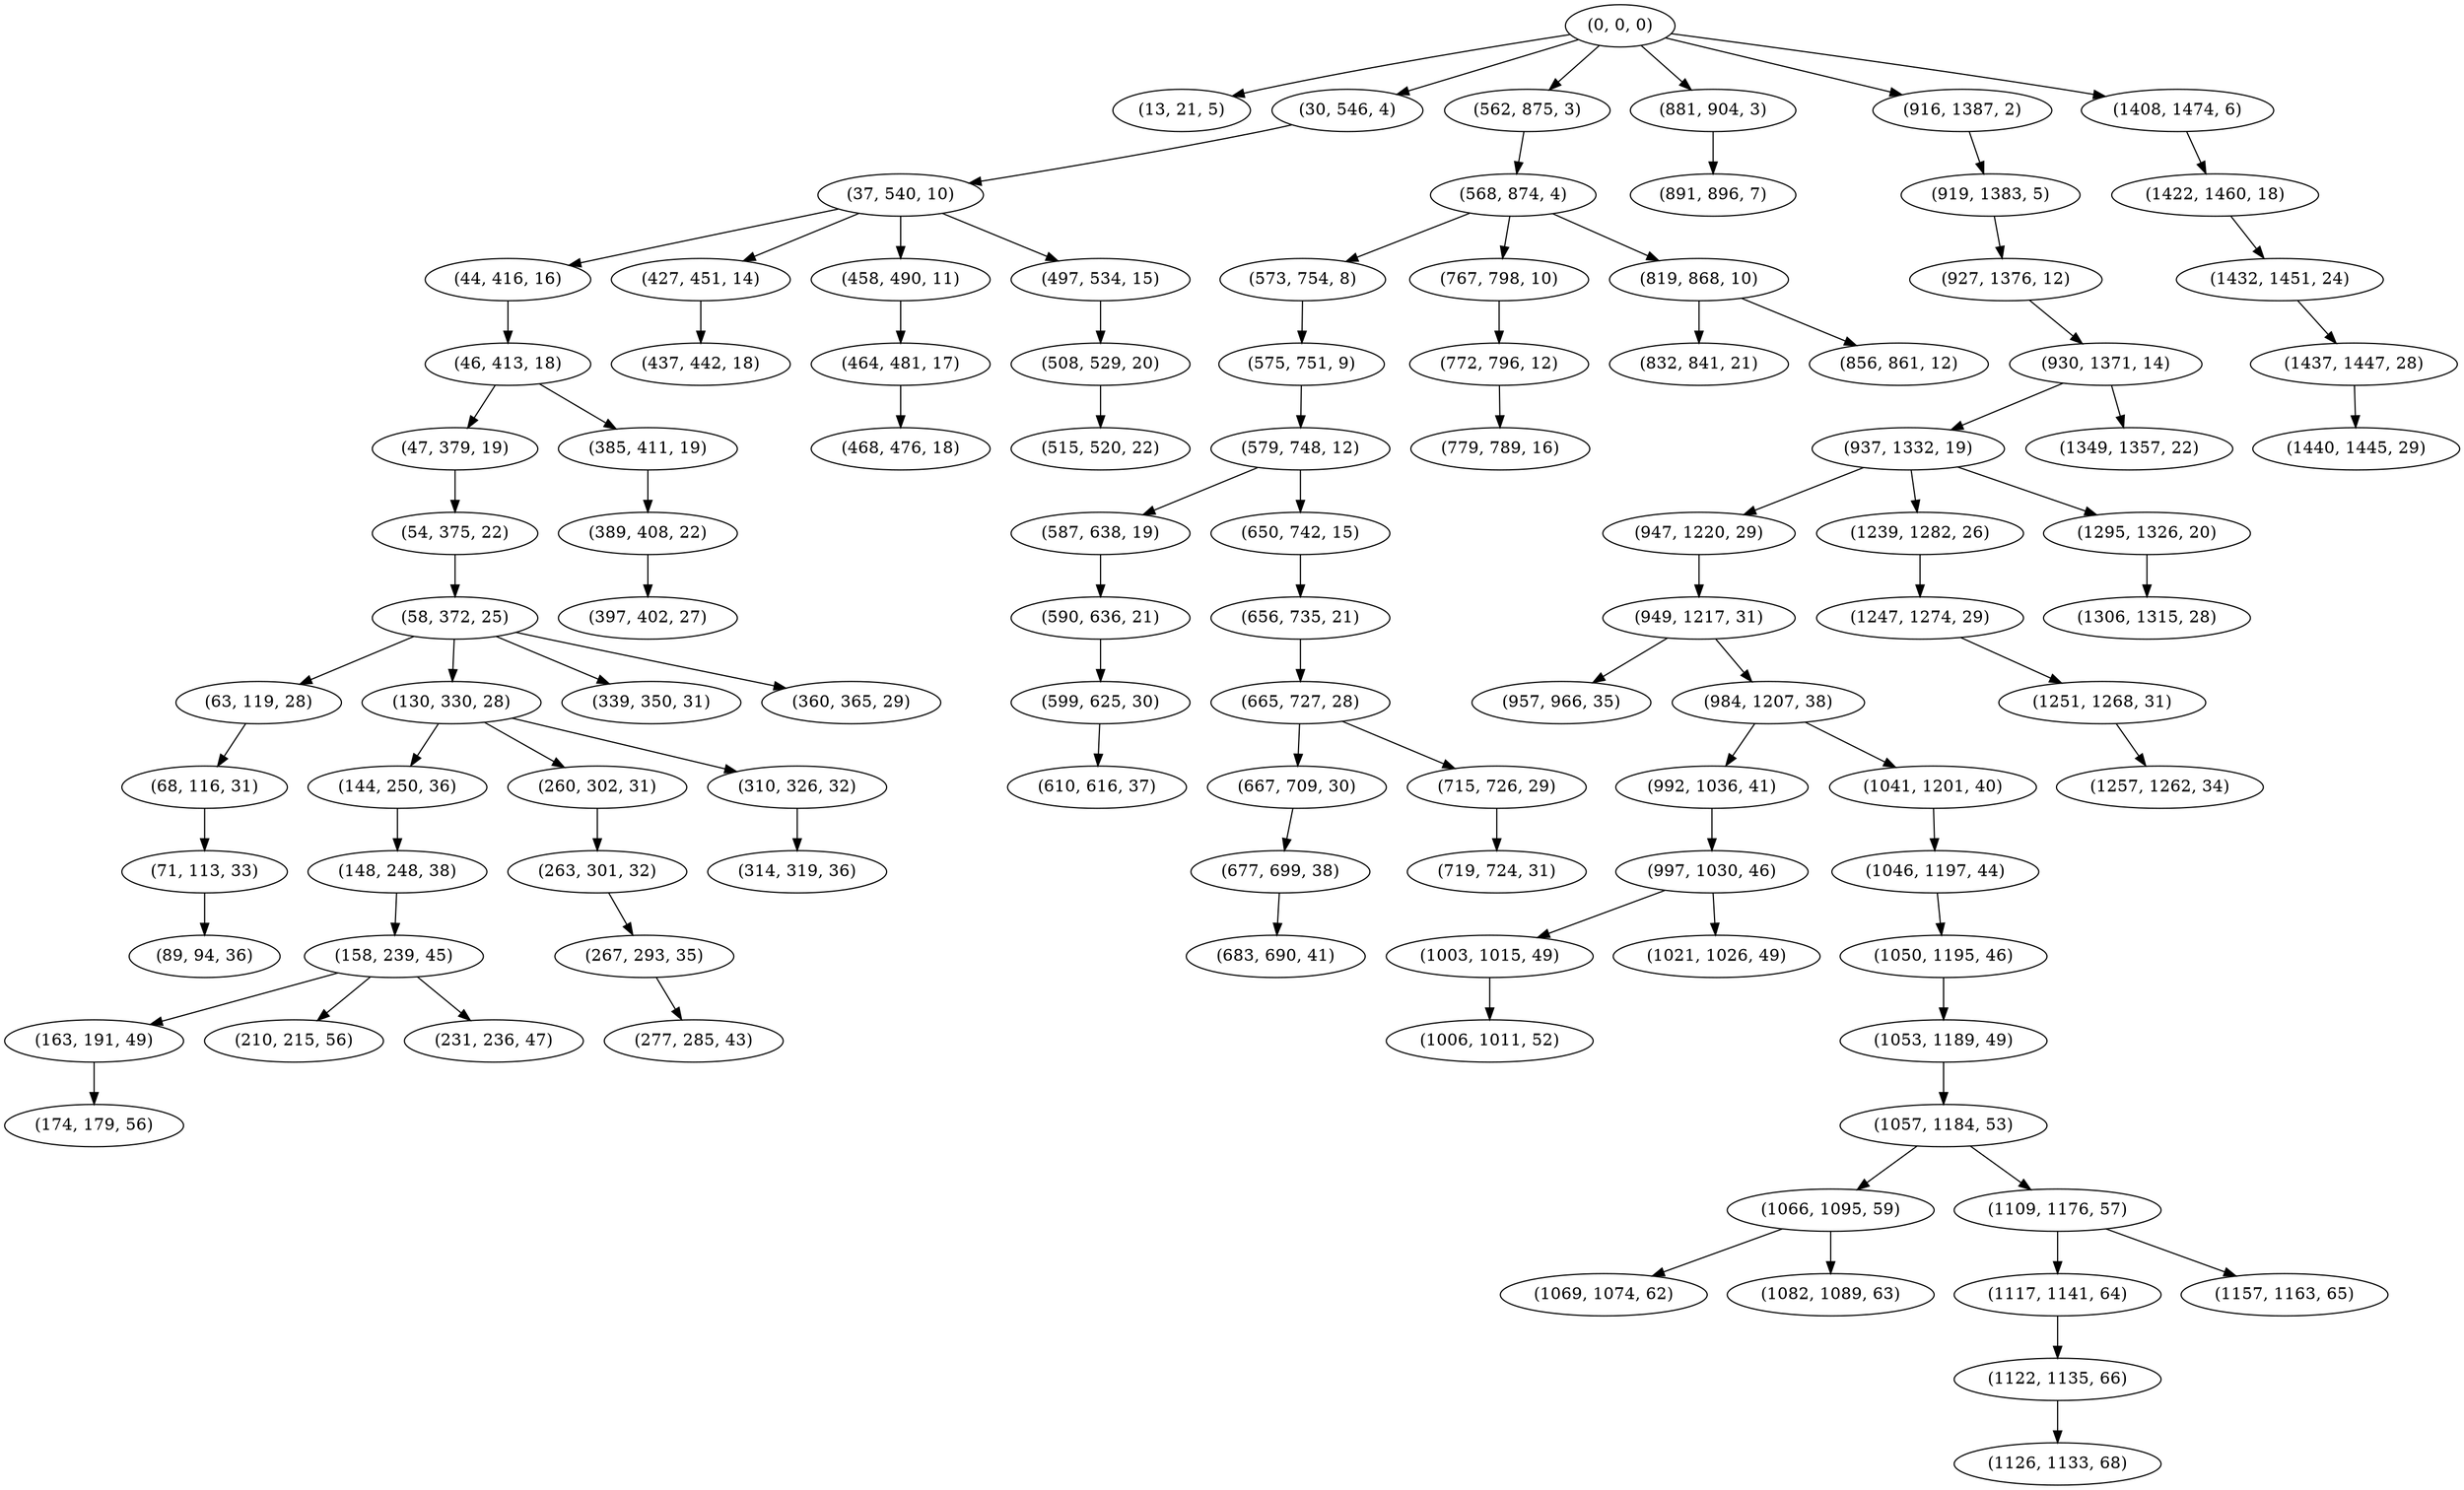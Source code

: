 digraph tree {
    "(0, 0, 0)";
    "(13, 21, 5)";
    "(30, 546, 4)";
    "(37, 540, 10)";
    "(44, 416, 16)";
    "(46, 413, 18)";
    "(47, 379, 19)";
    "(54, 375, 22)";
    "(58, 372, 25)";
    "(63, 119, 28)";
    "(68, 116, 31)";
    "(71, 113, 33)";
    "(89, 94, 36)";
    "(130, 330, 28)";
    "(144, 250, 36)";
    "(148, 248, 38)";
    "(158, 239, 45)";
    "(163, 191, 49)";
    "(174, 179, 56)";
    "(210, 215, 56)";
    "(231, 236, 47)";
    "(260, 302, 31)";
    "(263, 301, 32)";
    "(267, 293, 35)";
    "(277, 285, 43)";
    "(310, 326, 32)";
    "(314, 319, 36)";
    "(339, 350, 31)";
    "(360, 365, 29)";
    "(385, 411, 19)";
    "(389, 408, 22)";
    "(397, 402, 27)";
    "(427, 451, 14)";
    "(437, 442, 18)";
    "(458, 490, 11)";
    "(464, 481, 17)";
    "(468, 476, 18)";
    "(497, 534, 15)";
    "(508, 529, 20)";
    "(515, 520, 22)";
    "(562, 875, 3)";
    "(568, 874, 4)";
    "(573, 754, 8)";
    "(575, 751, 9)";
    "(579, 748, 12)";
    "(587, 638, 19)";
    "(590, 636, 21)";
    "(599, 625, 30)";
    "(610, 616, 37)";
    "(650, 742, 15)";
    "(656, 735, 21)";
    "(665, 727, 28)";
    "(667, 709, 30)";
    "(677, 699, 38)";
    "(683, 690, 41)";
    "(715, 726, 29)";
    "(719, 724, 31)";
    "(767, 798, 10)";
    "(772, 796, 12)";
    "(779, 789, 16)";
    "(819, 868, 10)";
    "(832, 841, 21)";
    "(856, 861, 12)";
    "(881, 904, 3)";
    "(891, 896, 7)";
    "(916, 1387, 2)";
    "(919, 1383, 5)";
    "(927, 1376, 12)";
    "(930, 1371, 14)";
    "(937, 1332, 19)";
    "(947, 1220, 29)";
    "(949, 1217, 31)";
    "(957, 966, 35)";
    "(984, 1207, 38)";
    "(992, 1036, 41)";
    "(997, 1030, 46)";
    "(1003, 1015, 49)";
    "(1006, 1011, 52)";
    "(1021, 1026, 49)";
    "(1041, 1201, 40)";
    "(1046, 1197, 44)";
    "(1050, 1195, 46)";
    "(1053, 1189, 49)";
    "(1057, 1184, 53)";
    "(1066, 1095, 59)";
    "(1069, 1074, 62)";
    "(1082, 1089, 63)";
    "(1109, 1176, 57)";
    "(1117, 1141, 64)";
    "(1122, 1135, 66)";
    "(1126, 1133, 68)";
    "(1157, 1163, 65)";
    "(1239, 1282, 26)";
    "(1247, 1274, 29)";
    "(1251, 1268, 31)";
    "(1257, 1262, 34)";
    "(1295, 1326, 20)";
    "(1306, 1315, 28)";
    "(1349, 1357, 22)";
    "(1408, 1474, 6)";
    "(1422, 1460, 18)";
    "(1432, 1451, 24)";
    "(1437, 1447, 28)";
    "(1440, 1445, 29)";
    "(0, 0, 0)" -> "(13, 21, 5)";
    "(0, 0, 0)" -> "(30, 546, 4)";
    "(0, 0, 0)" -> "(562, 875, 3)";
    "(0, 0, 0)" -> "(881, 904, 3)";
    "(0, 0, 0)" -> "(916, 1387, 2)";
    "(0, 0, 0)" -> "(1408, 1474, 6)";
    "(30, 546, 4)" -> "(37, 540, 10)";
    "(37, 540, 10)" -> "(44, 416, 16)";
    "(37, 540, 10)" -> "(427, 451, 14)";
    "(37, 540, 10)" -> "(458, 490, 11)";
    "(37, 540, 10)" -> "(497, 534, 15)";
    "(44, 416, 16)" -> "(46, 413, 18)";
    "(46, 413, 18)" -> "(47, 379, 19)";
    "(46, 413, 18)" -> "(385, 411, 19)";
    "(47, 379, 19)" -> "(54, 375, 22)";
    "(54, 375, 22)" -> "(58, 372, 25)";
    "(58, 372, 25)" -> "(63, 119, 28)";
    "(58, 372, 25)" -> "(130, 330, 28)";
    "(58, 372, 25)" -> "(339, 350, 31)";
    "(58, 372, 25)" -> "(360, 365, 29)";
    "(63, 119, 28)" -> "(68, 116, 31)";
    "(68, 116, 31)" -> "(71, 113, 33)";
    "(71, 113, 33)" -> "(89, 94, 36)";
    "(130, 330, 28)" -> "(144, 250, 36)";
    "(130, 330, 28)" -> "(260, 302, 31)";
    "(130, 330, 28)" -> "(310, 326, 32)";
    "(144, 250, 36)" -> "(148, 248, 38)";
    "(148, 248, 38)" -> "(158, 239, 45)";
    "(158, 239, 45)" -> "(163, 191, 49)";
    "(158, 239, 45)" -> "(210, 215, 56)";
    "(158, 239, 45)" -> "(231, 236, 47)";
    "(163, 191, 49)" -> "(174, 179, 56)";
    "(260, 302, 31)" -> "(263, 301, 32)";
    "(263, 301, 32)" -> "(267, 293, 35)";
    "(267, 293, 35)" -> "(277, 285, 43)";
    "(310, 326, 32)" -> "(314, 319, 36)";
    "(385, 411, 19)" -> "(389, 408, 22)";
    "(389, 408, 22)" -> "(397, 402, 27)";
    "(427, 451, 14)" -> "(437, 442, 18)";
    "(458, 490, 11)" -> "(464, 481, 17)";
    "(464, 481, 17)" -> "(468, 476, 18)";
    "(497, 534, 15)" -> "(508, 529, 20)";
    "(508, 529, 20)" -> "(515, 520, 22)";
    "(562, 875, 3)" -> "(568, 874, 4)";
    "(568, 874, 4)" -> "(573, 754, 8)";
    "(568, 874, 4)" -> "(767, 798, 10)";
    "(568, 874, 4)" -> "(819, 868, 10)";
    "(573, 754, 8)" -> "(575, 751, 9)";
    "(575, 751, 9)" -> "(579, 748, 12)";
    "(579, 748, 12)" -> "(587, 638, 19)";
    "(579, 748, 12)" -> "(650, 742, 15)";
    "(587, 638, 19)" -> "(590, 636, 21)";
    "(590, 636, 21)" -> "(599, 625, 30)";
    "(599, 625, 30)" -> "(610, 616, 37)";
    "(650, 742, 15)" -> "(656, 735, 21)";
    "(656, 735, 21)" -> "(665, 727, 28)";
    "(665, 727, 28)" -> "(667, 709, 30)";
    "(665, 727, 28)" -> "(715, 726, 29)";
    "(667, 709, 30)" -> "(677, 699, 38)";
    "(677, 699, 38)" -> "(683, 690, 41)";
    "(715, 726, 29)" -> "(719, 724, 31)";
    "(767, 798, 10)" -> "(772, 796, 12)";
    "(772, 796, 12)" -> "(779, 789, 16)";
    "(819, 868, 10)" -> "(832, 841, 21)";
    "(819, 868, 10)" -> "(856, 861, 12)";
    "(881, 904, 3)" -> "(891, 896, 7)";
    "(916, 1387, 2)" -> "(919, 1383, 5)";
    "(919, 1383, 5)" -> "(927, 1376, 12)";
    "(927, 1376, 12)" -> "(930, 1371, 14)";
    "(930, 1371, 14)" -> "(937, 1332, 19)";
    "(930, 1371, 14)" -> "(1349, 1357, 22)";
    "(937, 1332, 19)" -> "(947, 1220, 29)";
    "(937, 1332, 19)" -> "(1239, 1282, 26)";
    "(937, 1332, 19)" -> "(1295, 1326, 20)";
    "(947, 1220, 29)" -> "(949, 1217, 31)";
    "(949, 1217, 31)" -> "(957, 966, 35)";
    "(949, 1217, 31)" -> "(984, 1207, 38)";
    "(984, 1207, 38)" -> "(992, 1036, 41)";
    "(984, 1207, 38)" -> "(1041, 1201, 40)";
    "(992, 1036, 41)" -> "(997, 1030, 46)";
    "(997, 1030, 46)" -> "(1003, 1015, 49)";
    "(997, 1030, 46)" -> "(1021, 1026, 49)";
    "(1003, 1015, 49)" -> "(1006, 1011, 52)";
    "(1041, 1201, 40)" -> "(1046, 1197, 44)";
    "(1046, 1197, 44)" -> "(1050, 1195, 46)";
    "(1050, 1195, 46)" -> "(1053, 1189, 49)";
    "(1053, 1189, 49)" -> "(1057, 1184, 53)";
    "(1057, 1184, 53)" -> "(1066, 1095, 59)";
    "(1057, 1184, 53)" -> "(1109, 1176, 57)";
    "(1066, 1095, 59)" -> "(1069, 1074, 62)";
    "(1066, 1095, 59)" -> "(1082, 1089, 63)";
    "(1109, 1176, 57)" -> "(1117, 1141, 64)";
    "(1109, 1176, 57)" -> "(1157, 1163, 65)";
    "(1117, 1141, 64)" -> "(1122, 1135, 66)";
    "(1122, 1135, 66)" -> "(1126, 1133, 68)";
    "(1239, 1282, 26)" -> "(1247, 1274, 29)";
    "(1247, 1274, 29)" -> "(1251, 1268, 31)";
    "(1251, 1268, 31)" -> "(1257, 1262, 34)";
    "(1295, 1326, 20)" -> "(1306, 1315, 28)";
    "(1408, 1474, 6)" -> "(1422, 1460, 18)";
    "(1422, 1460, 18)" -> "(1432, 1451, 24)";
    "(1432, 1451, 24)" -> "(1437, 1447, 28)";
    "(1437, 1447, 28)" -> "(1440, 1445, 29)";
}
